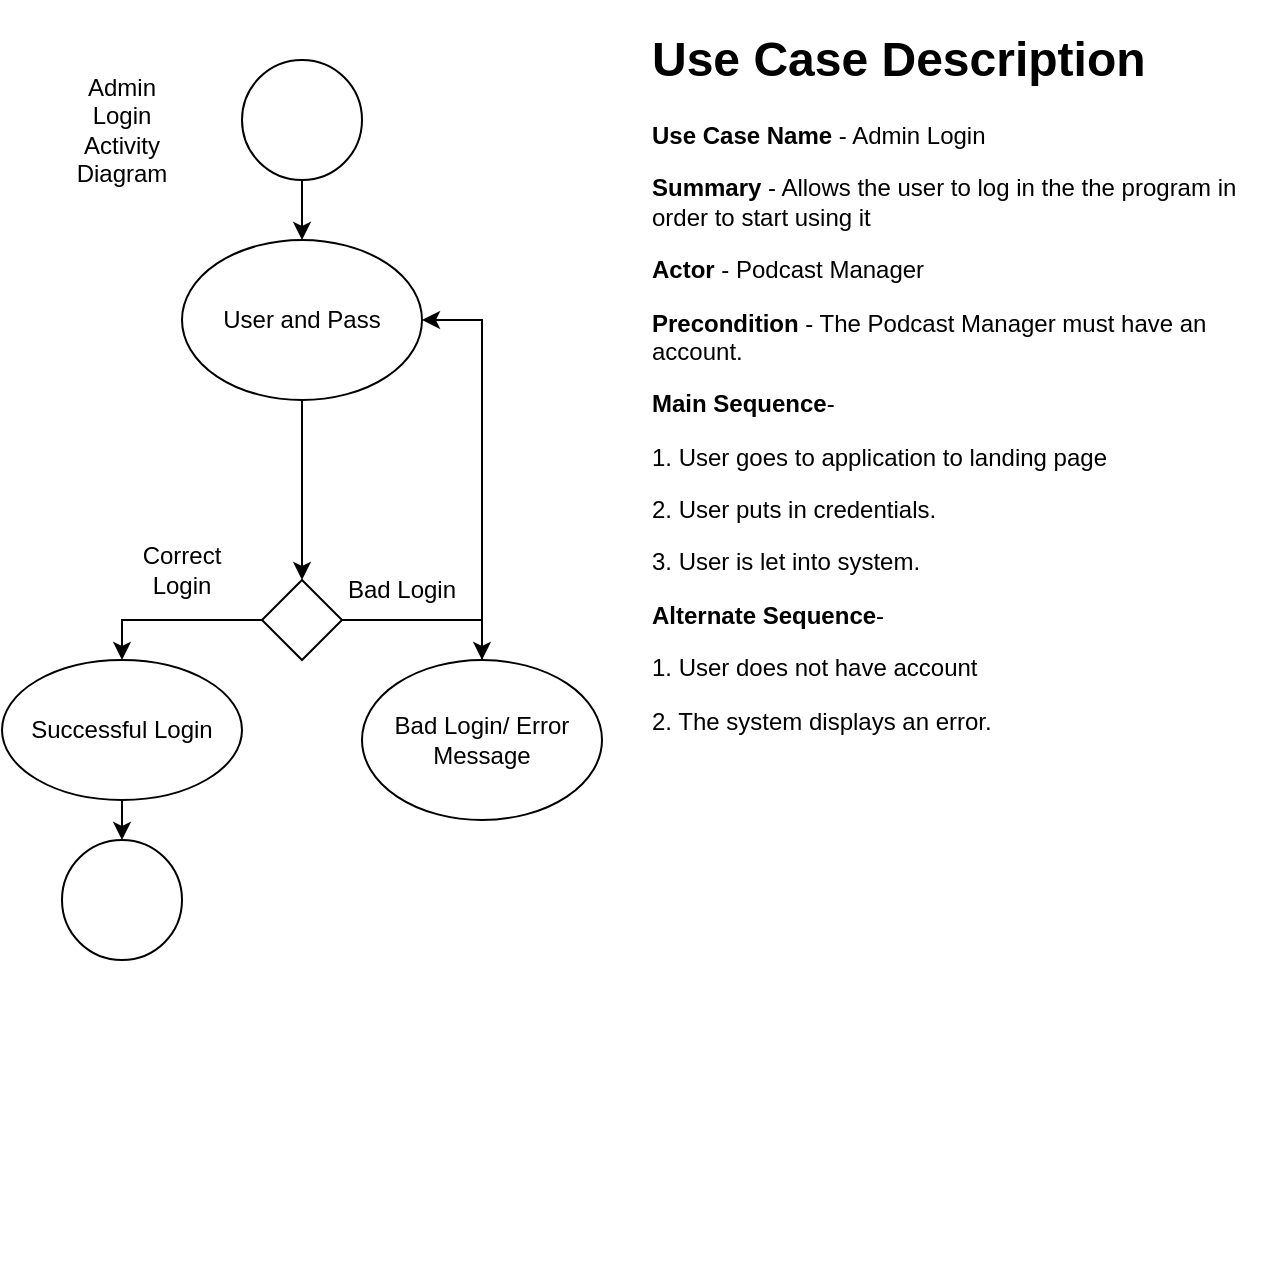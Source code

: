 <mxfile version="21.6.8" type="device">
  <diagram name="Page-1" id="hMlXi8AzLG2mlIEBjENS">
    <mxGraphModel dx="1036" dy="606" grid="1" gridSize="10" guides="1" tooltips="1" connect="1" arrows="1" fold="1" page="1" pageScale="1" pageWidth="850" pageHeight="1100" math="0" shadow="0">
      <root>
        <mxCell id="0" />
        <mxCell id="1" parent="0" />
        <mxCell id="96aA8YCgnIsmCBzj4DnL-1" style="edgeStyle=orthogonalEdgeStyle;rounded=0;orthogonalLoop=1;jettySize=auto;html=1;" edge="1" parent="1" source="96aA8YCgnIsmCBzj4DnL-2">
          <mxGeometry relative="1" as="geometry">
            <mxPoint x="370" y="230" as="targetPoint" />
          </mxGeometry>
        </mxCell>
        <mxCell id="96aA8YCgnIsmCBzj4DnL-2" value="" style="ellipse;whiteSpace=wrap;html=1;aspect=fixed;" vertex="1" parent="1">
          <mxGeometry x="340" y="140" width="60" height="60" as="geometry" />
        </mxCell>
        <mxCell id="96aA8YCgnIsmCBzj4DnL-3" value="Admin Login Activity Diagram" style="text;html=1;strokeColor=none;fillColor=none;align=center;verticalAlign=middle;whiteSpace=wrap;rounded=0;" vertex="1" parent="1">
          <mxGeometry x="250" y="160" width="60" height="30" as="geometry" />
        </mxCell>
        <mxCell id="96aA8YCgnIsmCBzj4DnL-4" style="edgeStyle=orthogonalEdgeStyle;rounded=0;orthogonalLoop=1;jettySize=auto;html=1;" edge="1" parent="1" source="96aA8YCgnIsmCBzj4DnL-5" target="96aA8YCgnIsmCBzj4DnL-12">
          <mxGeometry relative="1" as="geometry" />
        </mxCell>
        <mxCell id="96aA8YCgnIsmCBzj4DnL-5" value="User and Pass" style="ellipse;whiteSpace=wrap;html=1;" vertex="1" parent="1">
          <mxGeometry x="310" y="230" width="120" height="80" as="geometry" />
        </mxCell>
        <mxCell id="96aA8YCgnIsmCBzj4DnL-6" style="edgeStyle=orthogonalEdgeStyle;rounded=0;orthogonalLoop=1;jettySize=auto;html=1;" edge="1" parent="1" source="96aA8YCgnIsmCBzj4DnL-7">
          <mxGeometry relative="1" as="geometry">
            <mxPoint x="280" y="530" as="targetPoint" />
          </mxGeometry>
        </mxCell>
        <mxCell id="96aA8YCgnIsmCBzj4DnL-7" value="Successful Login" style="ellipse;whiteSpace=wrap;html=1;" vertex="1" parent="1">
          <mxGeometry x="220" y="440" width="120" height="70" as="geometry" />
        </mxCell>
        <mxCell id="96aA8YCgnIsmCBzj4DnL-8" style="edgeStyle=orthogonalEdgeStyle;rounded=0;orthogonalLoop=1;jettySize=auto;html=1;entryX=1;entryY=0.5;entryDx=0;entryDy=0;" edge="1" parent="1" source="96aA8YCgnIsmCBzj4DnL-9" target="96aA8YCgnIsmCBzj4DnL-5">
          <mxGeometry relative="1" as="geometry" />
        </mxCell>
        <mxCell id="96aA8YCgnIsmCBzj4DnL-9" value="Bad Login/ Error Message" style="ellipse;whiteSpace=wrap;html=1;" vertex="1" parent="1">
          <mxGeometry x="400" y="440" width="120" height="80" as="geometry" />
        </mxCell>
        <mxCell id="96aA8YCgnIsmCBzj4DnL-10" style="edgeStyle=orthogonalEdgeStyle;rounded=0;orthogonalLoop=1;jettySize=auto;html=1;entryX=0.5;entryY=0;entryDx=0;entryDy=0;" edge="1" parent="1" source="96aA8YCgnIsmCBzj4DnL-12" target="96aA8YCgnIsmCBzj4DnL-9">
          <mxGeometry relative="1" as="geometry" />
        </mxCell>
        <mxCell id="96aA8YCgnIsmCBzj4DnL-11" style="edgeStyle=orthogonalEdgeStyle;rounded=0;orthogonalLoop=1;jettySize=auto;html=1;entryX=0.5;entryY=0;entryDx=0;entryDy=0;" edge="1" parent="1" source="96aA8YCgnIsmCBzj4DnL-12" target="96aA8YCgnIsmCBzj4DnL-7">
          <mxGeometry relative="1" as="geometry" />
        </mxCell>
        <mxCell id="96aA8YCgnIsmCBzj4DnL-12" value="" style="rhombus;whiteSpace=wrap;html=1;" vertex="1" parent="1">
          <mxGeometry x="350" y="400" width="40" height="40" as="geometry" />
        </mxCell>
        <mxCell id="96aA8YCgnIsmCBzj4DnL-13" value="" style="ellipse;whiteSpace=wrap;html=1;aspect=fixed;" vertex="1" parent="1">
          <mxGeometry x="250" y="530" width="60" height="60" as="geometry" />
        </mxCell>
        <mxCell id="96aA8YCgnIsmCBzj4DnL-21" value="&lt;h1&gt;Use Case Description&lt;/h1&gt;&lt;p&gt;&lt;b&gt;Use Case Name&lt;/b&gt; - Admin Login&lt;/p&gt;&lt;p&gt;&lt;b&gt;Summary &lt;/b&gt;- Allows the user to log in the the program in order to start using it&lt;/p&gt;&lt;p&gt;&lt;b&gt;Actor&amp;nbsp;&lt;/b&gt;- Podcast Manager&lt;/p&gt;&lt;p&gt;&lt;b&gt;Precondition &lt;/b&gt;- The Podcast Manager must have an account.&lt;/p&gt;&lt;p&gt;&lt;b&gt;Main Sequence&lt;/b&gt;-&amp;nbsp;&lt;/p&gt;&lt;p&gt;1. User goes to application to landing page&lt;/p&gt;&lt;p&gt;2. User puts in credentials.&lt;/p&gt;&lt;p&gt;3. User is let into system.&lt;/p&gt;&lt;p&gt;&lt;b&gt;Alternate Sequence&lt;/b&gt;-&amp;nbsp;&lt;/p&gt;&lt;p&gt;1. User does not have account&lt;/p&gt;&lt;p&gt;2. The system displays an error.&lt;/p&gt;&lt;p&gt;&lt;br&gt;&lt;/p&gt;&lt;p&gt;&lt;br&gt;&lt;/p&gt;&lt;p&gt;&lt;br&gt;&lt;/p&gt;&lt;p&gt;&lt;b&gt;&amp;nbsp;&lt;/b&gt;&lt;/p&gt;" style="text;html=1;strokeColor=none;fillColor=none;spacing=5;spacingTop=-20;whiteSpace=wrap;overflow=hidden;rounded=0;" vertex="1" parent="1">
          <mxGeometry x="540" y="120" width="310" height="630" as="geometry" />
        </mxCell>
        <mxCell id="96aA8YCgnIsmCBzj4DnL-22" value="Correct Login" style="text;html=1;strokeColor=none;fillColor=none;align=center;verticalAlign=middle;whiteSpace=wrap;rounded=0;" vertex="1" parent="1">
          <mxGeometry x="280" y="380" width="60" height="30" as="geometry" />
        </mxCell>
        <mxCell id="96aA8YCgnIsmCBzj4DnL-23" value="Bad Login" style="text;html=1;strokeColor=none;fillColor=none;align=center;verticalAlign=middle;whiteSpace=wrap;rounded=0;" vertex="1" parent="1">
          <mxGeometry x="390" y="390" width="60" height="30" as="geometry" />
        </mxCell>
      </root>
    </mxGraphModel>
  </diagram>
</mxfile>
